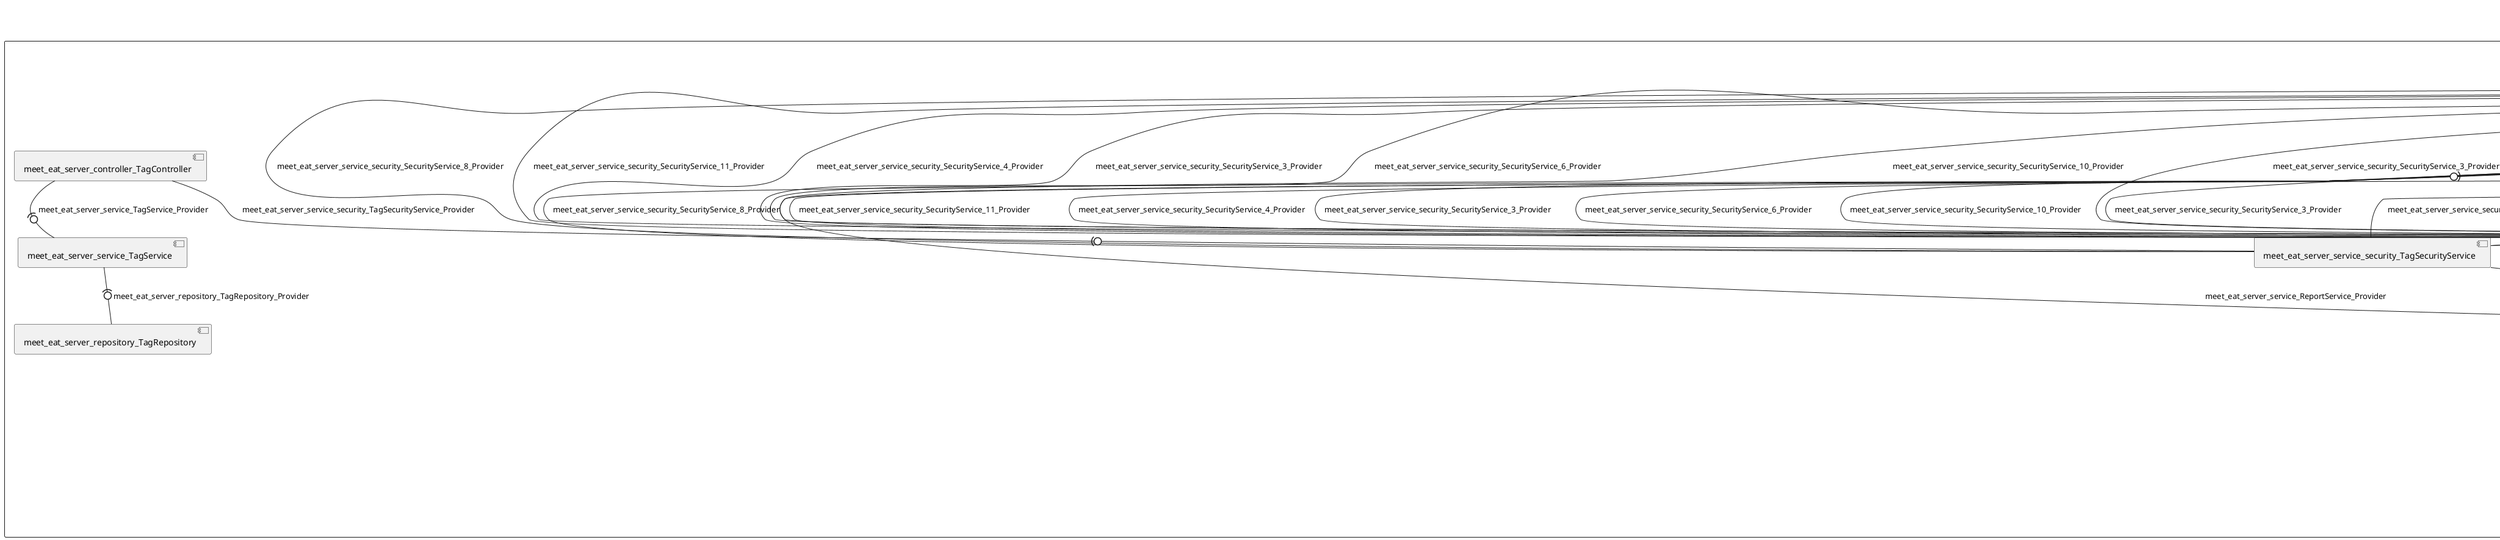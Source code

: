 @startuml
skinparam fixCircleLabelOverlapping true
skinparam componentStyle uml2
rectangle System {
[meet_eat_server_controller_BookmarkController] [[meet-eat-meet-eat-server.repository#_Iw7g6N6xEe-QxJQie9iApw]]
[meet_eat_server_controller_OfferController] [[meet-eat-meet-eat-server.repository#_Iw7g6N6xEe-QxJQie9iApw]]
[meet_eat_server_controller_ParticipationController] [[meet-eat-meet-eat-server.repository#_Iw7g6N6xEe-QxJQie9iApw]]
[meet_eat_server_controller_RatingController] [[meet-eat-meet-eat-server.repository#_Iw7g6N6xEe-QxJQie9iApw]]
[meet_eat_server_controller_ReportController] [[meet-eat-meet-eat-server.repository#_Iw7g6N6xEe-QxJQie9iApw]]
[meet_eat_server_controller_SubscriptionController] [[meet-eat-meet-eat-server.repository#_Iw7g6N6xEe-QxJQie9iApw]]
[meet_eat_server_controller_TagController] [[meet-eat-meet-eat-server.repository#_Iw7g6N6xEe-QxJQie9iApw]]
[meet_eat_server_controller_TokenController] [[meet-eat-meet-eat-server.repository#_Iw7g6N6xEe-QxJQie9iApw]]
[meet_eat_server_controller_UserController] [[meet-eat-meet-eat-server.repository#_Iw7g6N6xEe-QxJQie9iApw]]
[meet_eat_server_repository_BookmarkRepository] [[meet-eat-meet-eat-server.repository#_Iw7g6N6xEe-QxJQie9iApw]]
[meet_eat_server_repository_OfferRepository] [[meet-eat-meet-eat-server.repository#_Iw7g6N6xEe-QxJQie9iApw]]
[meet_eat_server_repository_ParticipationRepository] [[meet-eat-meet-eat-server.repository#_Iw7g6N6xEe-QxJQie9iApw]]
[meet_eat_server_repository_RatingRepository] [[meet-eat-meet-eat-server.repository#_Iw7g6N6xEe-QxJQie9iApw]]
[meet_eat_server_repository_ReportRepository] [[meet-eat-meet-eat-server.repository#_Iw7g6N6xEe-QxJQie9iApw]]
[meet_eat_server_repository_SubscriptionRepository] [[meet-eat-meet-eat-server.repository#_Iw7g6N6xEe-QxJQie9iApw]]
[meet_eat_server_repository_TagRepository] [[meet-eat-meet-eat-server.repository#_Iw7g6N6xEe-QxJQie9iApw]]
[meet_eat_server_repository_TokenRepository] [[meet-eat-meet-eat-server.repository#_Iw7g6N6xEe-QxJQie9iApw]]
[meet_eat_server_repository_UserRepository] [[meet-eat-meet-eat-server.repository#_Iw7g6N6xEe-QxJQie9iApw]]
[meet_eat_server_service_BookmarkService] [[meet-eat-meet-eat-server.repository#_Iw7g6N6xEe-QxJQie9iApw]]
[meet_eat_server_service_EmailService] [[meet-eat-meet-eat-server.repository#_Iw7g6N6xEe-QxJQie9iApw]]
[meet_eat_server_service_JavaMailSender_Provider] [[meet-eat-meet-eat-server.repository#_Iw7g6N6xEe-QxJQie9iApw]]
[meet_eat_server_service_OfferService] [[meet-eat-meet-eat-server.repository#_Iw7g6N6xEe-QxJQie9iApw]]
[meet_eat_server_service_ParticipationService] [[meet-eat-meet-eat-server.repository#_Iw7g6N6xEe-QxJQie9iApw]]
[meet_eat_server_service_RatingService] [[meet-eat-meet-eat-server.repository#_Iw7g6N6xEe-QxJQie9iApw]]
[meet_eat_server_service_ReportService] [[meet-eat-meet-eat-server.repository#_Iw7g6N6xEe-QxJQie9iApw]]
[meet_eat_server_service_SubscriptionService] [[meet-eat-meet-eat-server.repository#_Iw7g6N6xEe-QxJQie9iApw]]
[meet_eat_server_service_TagService] [[meet-eat-meet-eat-server.repository#_Iw7g6N6xEe-QxJQie9iApw]]
[meet_eat_server_service_TokenService] [[meet-eat-meet-eat-server.repository#_Iw7g6N6xEe-QxJQie9iApw]]
[meet_eat_server_service_UserService] [[meet-eat-meet-eat-server.repository#_Iw7g6N6xEe-QxJQie9iApw]]
[meet_eat_server_service_security_BookmarkSecurityService] [[meet-eat-meet-eat-server.repository#_Iw7g6N6xEe-QxJQie9iApw]]
[meet_eat_server_service_security_OfferSecurityService] [[meet-eat-meet-eat-server.repository#_Iw7g6N6xEe-QxJQie9iApw]]
[meet_eat_server_service_security_ParticipationSecurityService] [[meet-eat-meet-eat-server.repository#_Iw7g6N6xEe-QxJQie9iApw]]
[meet_eat_server_service_security_RatingSecurityService] [[meet-eat-meet-eat-server.repository#_Iw7g6N6xEe-QxJQie9iApw]]
[meet_eat_server_service_security_ReportSecurityService] [[meet-eat-meet-eat-server.repository#_Iw7g6N6xEe-QxJQie9iApw]]
[meet_eat_server_service_security_SecurityService_12_Provider] [[meet-eat-meet-eat-server.repository#_Iw7g6N6xEe-QxJQie9iApw]]
[meet_eat_server_service_security_SecurityService_14_Provider] [[meet-eat-meet-eat-server.repository#_Iw7g6N6xEe-QxJQie9iApw]]
[meet_eat_server_service_security_SecurityService_2_Provider] [[meet-eat-meet-eat-server.repository#_Iw7g6N6xEe-QxJQie9iApw]]
[meet_eat_server_service_security_SecurityService_7_Provider] [[meet-eat-meet-eat-server.repository#_Iw7g6N6xEe-QxJQie9iApw]]
[meet_eat_server_service_security_SecurityService_Provider] [[meet-eat-meet-eat-server.repository#_Iw7g6N6xEe-QxJQie9iApw]]
[meet_eat_server_service_security_SubscriptionSecurityService] [[meet-eat-meet-eat-server.repository#_Iw7g6N6xEe-QxJQie9iApw]]
[meet_eat_server_service_security_TagSecurityService] [[meet-eat-meet-eat-server.repository#_Iw7g6N6xEe-QxJQie9iApw]]
[meet_eat_server_service_security_TokenSecurityService] [[meet-eat-meet-eat-server.repository#_Iw7g6N6xEe-QxJQie9iApw]]
[meet_eat_server_service_security_UserSecurityService] [[meet-eat-meet-eat-server.repository#_Iw7g6N6xEe-QxJQie9iApw]]
[meet_eat_server_service_BookmarkService] -(0- [meet_eat_server_repository_BookmarkRepository] : meet_eat_server_repository_BookmarkRepository_Provider
[meet_eat_server_service_OfferService] -(0- [meet_eat_server_repository_OfferRepository] : meet_eat_server_repository_OfferRepository_Provider
[meet_eat_server_service_ParticipationService] -(0- [meet_eat_server_repository_ParticipationRepository] : meet_eat_server_repository_ParticipationRepository_Provider
[meet_eat_server_service_RatingService] -(0- [meet_eat_server_repository_RatingRepository] : meet_eat_server_repository_RatingRepository_Provider
[meet_eat_server_service_ReportService] -(0- [meet_eat_server_repository_ReportRepository] : meet_eat_server_repository_ReportRepository_Provider
[meet_eat_server_service_SubscriptionService] -(0- [meet_eat_server_repository_SubscriptionRepository] : meet_eat_server_repository_SubscriptionRepository_Provider
[meet_eat_server_service_TagService] -(0- [meet_eat_server_repository_TagRepository] : meet_eat_server_repository_TagRepository_Provider
[meet_eat_server_service_TokenService] -(0- [meet_eat_server_repository_TokenRepository] : meet_eat_server_repository_TokenRepository_Provider
[meet_eat_server_service_UserService] -(0- [meet_eat_server_repository_UserRepository] : meet_eat_server_repository_UserRepository_Provider
[meet_eat_server_controller_BookmarkController] -(0- [meet_eat_server_service_BookmarkService] : meet_eat_server_service_BookmarkService_Provider
[meet_eat_server_service_OfferService] -(0- [meet_eat_server_service_BookmarkService] : meet_eat_server_service_BookmarkService_Provider
[meet_eat_server_service_UserService] -(0- [meet_eat_server_service_BookmarkService] : meet_eat_server_service_BookmarkService_Provider
[meet_eat_server_service_UserService] -(0- [meet_eat_server_service_EmailService] : meet_eat_server_service_EmailService_Provider
[meet_eat_server_service_EmailService] -(0- [meet_eat_server_service_JavaMailSender_Provider] : meet_eat_server_service_JavaMailSender_Provider
[meet_eat_server_service_ParticipationService] -(0- [meet_eat_server_service_OfferService] : meet_eat_server_service_OfferService_Provider
[meet_eat_server_controller_OfferController] -(0- [meet_eat_server_service_OfferService] : meet_eat_server_service_OfferService_Provider
[meet_eat_server_service_UserService] -(0- [meet_eat_server_service_OfferService] : meet_eat_server_service_OfferService_Provider
[meet_eat_server_controller_ParticipationController] -(0- [meet_eat_server_service_ParticipationService] : meet_eat_server_service_ParticipationService_Provider
[meet_eat_server_service_OfferService] -(0- [meet_eat_server_service_ParticipationService] : meet_eat_server_service_ParticipationService_Provider
[meet_eat_server_service_UserService] -(0- [meet_eat_server_service_ParticipationService] : meet_eat_server_service_ParticipationService_Provider
[meet_eat_server_service_OfferService] -(0- [meet_eat_server_service_RatingService] : meet_eat_server_service_RatingService_Provider
[meet_eat_server_controller_RatingController] -(0- [meet_eat_server_service_RatingService] : meet_eat_server_service_RatingService_Provider
[meet_eat_server_service_UserService] -(0- [meet_eat_server_service_RatingService] : meet_eat_server_service_RatingService_Provider
[meet_eat_server_controller_ReportController] -(0- [meet_eat_server_service_ReportService] : meet_eat_server_service_ReportService_Provider
[meet_eat_server_service_UserService] -(0- [meet_eat_server_service_ReportService] : meet_eat_server_service_ReportService_Provider
[meet_eat_server_service_OfferService] -(0- [meet_eat_server_service_ReportService] : meet_eat_server_service_ReportService_Provider
[meet_eat_server_service_OfferService] -(0- [meet_eat_server_service_SubscriptionService] : meet_eat_server_service_SubscriptionService_Provider
[meet_eat_server_controller_SubscriptionController] -(0- [meet_eat_server_service_SubscriptionService] : meet_eat_server_service_SubscriptionService_Provider
[meet_eat_server_service_UserService] -(0- [meet_eat_server_service_SubscriptionService] : meet_eat_server_service_SubscriptionService_Provider
[meet_eat_server_controller_TagController] -(0- [meet_eat_server_service_TagService] : meet_eat_server_service_TagService_Provider
[meet_eat_server_service_security_BookmarkSecurityService] -(0- [meet_eat_server_service_TokenService] : meet_eat_server_service_TokenService_Provider
[meet_eat_server_service_security_TokenSecurityService] -(0- [meet_eat_server_service_TokenService] : meet_eat_server_service_TokenService_Provider
[meet_eat_server_service_security_OfferSecurityService] -(0- [meet_eat_server_service_TokenService] : meet_eat_server_service_TokenService_Provider
[meet_eat_server_service_security_ReportSecurityService] -(0- [meet_eat_server_service_TokenService] : meet_eat_server_service_TokenService_Provider
[meet_eat_server_service_security_RatingSecurityService] -(0- [meet_eat_server_service_TokenService] : meet_eat_server_service_TokenService_Provider
[meet_eat_server_controller_TokenController] -(0- [meet_eat_server_service_TokenService] : meet_eat_server_service_TokenService_Provider
[meet_eat_server_service_security_UserSecurityService] -(0- [meet_eat_server_service_TokenService] : meet_eat_server_service_TokenService_Provider
[meet_eat_server_service_security_ParticipationSecurityService] -(0- [meet_eat_server_service_TokenService] : meet_eat_server_service_TokenService_Provider
[meet_eat_server_service_security_SubscriptionSecurityService] -(0- [meet_eat_server_service_TokenService] : meet_eat_server_service_TokenService_Provider
[meet_eat_server_service_security_TagSecurityService] -(0- [meet_eat_server_service_TokenService] : meet_eat_server_service_TokenService_Provider
[meet_eat_server_service_UserService] -(0- [meet_eat_server_service_TokenService] : meet_eat_server_service_TokenService_Provider
[meet_eat_server_service_OfferService] -(0- [meet_eat_server_service_UserService] : meet_eat_server_service_UserService_Provider
[meet_eat_server_service_SubscriptionService] -(0- [meet_eat_server_service_UserService] : meet_eat_server_service_UserService_Provider
[meet_eat_server_controller_UserController] -(0- [meet_eat_server_service_UserService] : meet_eat_server_service_UserService_Provider
[meet_eat_server_service_RatingService] -(0- [meet_eat_server_service_UserService] : meet_eat_server_service_UserService_Provider
[meet_eat_server_service_BookmarkService] -(0- [meet_eat_server_service_UserService] : meet_eat_server_service_UserService_Provider
[meet_eat_server_service_TokenService] -(0- [meet_eat_server_service_UserService] : meet_eat_server_service_UserService_Provider
[meet_eat_server_controller_OfferController] -(0- [meet_eat_server_service_security_OfferSecurityService] : meet_eat_server_service_security_OfferSecurityService_Provider
[meet_eat_server_controller_SubscriptionController] -(0- [meet_eat_server_service_security_ParticipationSecurityService] : meet_eat_server_service_security_SecurityService_10_Provider
[meet_eat_server_controller_RatingController] -(0- [meet_eat_server_service_security_ParticipationSecurityService] : meet_eat_server_service_security_SecurityService_10_Provider
[meet_eat_server_controller_ReportController] -(0- [meet_eat_server_service_security_ParticipationSecurityService] : meet_eat_server_service_security_SecurityService_10_Provider
[meet_eat_server_controller_BookmarkController] -(0- [meet_eat_server_service_security_ParticipationSecurityService] : meet_eat_server_service_security_SecurityService_10_Provider
[meet_eat_server_controller_ParticipationController] -(0- [meet_eat_server_service_security_ParticipationSecurityService] : meet_eat_server_service_security_SecurityService_10_Provider
[meet_eat_server_controller_RatingController] -(0- [meet_eat_server_service_security_BookmarkSecurityService] : meet_eat_server_service_security_SecurityService_11_Provider
[meet_eat_server_controller_ReportController] -(0- [meet_eat_server_service_security_BookmarkSecurityService] : meet_eat_server_service_security_SecurityService_11_Provider
[meet_eat_server_controller_ParticipationController] -(0- [meet_eat_server_service_security_BookmarkSecurityService] : meet_eat_server_service_security_SecurityService_11_Provider
[meet_eat_server_controller_BookmarkController] -(0- [meet_eat_server_service_security_BookmarkSecurityService] : meet_eat_server_service_security_SecurityService_11_Provider
[meet_eat_server_controller_SubscriptionController] -(0- [meet_eat_server_service_security_BookmarkSecurityService] : meet_eat_server_service_security_SecurityService_11_Provider
[meet_eat_server_controller_SubscriptionController] -(0- [meet_eat_server_service_security_SecurityService_12_Provider] : meet_eat_server_service_security_SecurityService_12_Provider
[meet_eat_server_controller_ReportController] -(0- [meet_eat_server_service_security_SecurityService_12_Provider] : meet_eat_server_service_security_SecurityService_12_Provider
[meet_eat_server_controller_RatingController] -(0- [meet_eat_server_service_security_SecurityService_12_Provider] : meet_eat_server_service_security_SecurityService_12_Provider
[meet_eat_server_controller_BookmarkController] -(0- [meet_eat_server_service_security_SecurityService_12_Provider] : meet_eat_server_service_security_SecurityService_12_Provider
[meet_eat_server_controller_ParticipationController] -(0- [meet_eat_server_service_security_SecurityService_12_Provider] : meet_eat_server_service_security_SecurityService_12_Provider
[meet_eat_server_controller_SubscriptionController] -(0- [meet_eat_server_service_security_TokenSecurityService] : meet_eat_server_service_security_SecurityService_13_Provider
[meet_eat_server_controller_ReportController] -(0- [meet_eat_server_service_security_TokenSecurityService] : meet_eat_server_service_security_SecurityService_13_Provider
[meet_eat_server_controller_RatingController] -(0- [meet_eat_server_service_security_TokenSecurityService] : meet_eat_server_service_security_SecurityService_13_Provider
[meet_eat_server_controller_BookmarkController] -(0- [meet_eat_server_service_security_TokenSecurityService] : meet_eat_server_service_security_SecurityService_13_Provider
[meet_eat_server_controller_ParticipationController] -(0- [meet_eat_server_service_security_TokenSecurityService] : meet_eat_server_service_security_SecurityService_13_Provider
[meet_eat_server_controller_RatingController] -(0- [meet_eat_server_service_security_SecurityService_14_Provider] : meet_eat_server_service_security_SecurityService_14_Provider
[meet_eat_server_controller_ReportController] -(0- [meet_eat_server_service_security_SecurityService_14_Provider] : meet_eat_server_service_security_SecurityService_14_Provider
[meet_eat_server_controller_SubscriptionController] -(0- [meet_eat_server_service_security_SecurityService_14_Provider] : meet_eat_server_service_security_SecurityService_14_Provider
[meet_eat_server_controller_BookmarkController] -(0- [meet_eat_server_service_security_SecurityService_14_Provider] : meet_eat_server_service_security_SecurityService_14_Provider
[meet_eat_server_controller_ParticipationController] -(0- [meet_eat_server_service_security_SecurityService_14_Provider] : meet_eat_server_service_security_SecurityService_14_Provider
[meet_eat_server_controller_SubscriptionController] -(0- [meet_eat_server_service_security_SecurityService_2_Provider] : meet_eat_server_service_security_SecurityService_2_Provider
[meet_eat_server_controller_ReportController] -(0- [meet_eat_server_service_security_SecurityService_2_Provider] : meet_eat_server_service_security_SecurityService_2_Provider
[meet_eat_server_controller_BookmarkController] -(0- [meet_eat_server_service_security_SecurityService_2_Provider] : meet_eat_server_service_security_SecurityService_2_Provider
[meet_eat_server_controller_RatingController] -(0- [meet_eat_server_service_security_SecurityService_2_Provider] : meet_eat_server_service_security_SecurityService_2_Provider
[meet_eat_server_controller_ParticipationController] -(0- [meet_eat_server_service_security_SecurityService_2_Provider] : meet_eat_server_service_security_SecurityService_2_Provider
[meet_eat_server_controller_ParticipationController] -(0- [meet_eat_server_service_security_ReportSecurityService] : meet_eat_server_service_security_SecurityService_3_Provider
[meet_eat_server_controller_BookmarkController] -(0- [meet_eat_server_service_security_SubscriptionSecurityService] : meet_eat_server_service_security_SecurityService_3_Provider
[meet_eat_server_controller_RatingController] -(0- [meet_eat_server_service_security_SubscriptionSecurityService] : meet_eat_server_service_security_SecurityService_3_Provider
[meet_eat_server_controller_ParticipationController] -(0- [meet_eat_server_service_security_SubscriptionSecurityService] : meet_eat_server_service_security_SecurityService_3_Provider
[meet_eat_server_controller_ReportController] -(0- [meet_eat_server_service_security_SubscriptionSecurityService] : meet_eat_server_service_security_SecurityService_3_Provider
[meet_eat_server_controller_SubscriptionController] -(0- [meet_eat_server_service_security_ReportSecurityService] : meet_eat_server_service_security_SecurityService_3_Provider
[meet_eat_server_controller_RatingController] -(0- [meet_eat_server_service_security_ReportSecurityService] : meet_eat_server_service_security_SecurityService_3_Provider
[meet_eat_server_controller_BookmarkController] -(0- [meet_eat_server_service_security_ReportSecurityService] : meet_eat_server_service_security_SecurityService_3_Provider
[meet_eat_server_controller_ReportController] -(0- [meet_eat_server_service_security_ReportSecurityService] : meet_eat_server_service_security_SecurityService_3_Provider
[meet_eat_server_controller_SubscriptionController] -(0- [meet_eat_server_service_security_SubscriptionSecurityService] : meet_eat_server_service_security_SecurityService_3_Provider
[meet_eat_server_controller_SubscriptionController] -(0- [meet_eat_server_service_security_SubscriptionSecurityService] : meet_eat_server_service_security_SecurityService_4_Provider
[meet_eat_server_controller_ReportController] -(0- [meet_eat_server_service_security_SubscriptionSecurityService] : meet_eat_server_service_security_SecurityService_4_Provider
[meet_eat_server_controller_RatingController] -(0- [meet_eat_server_service_security_SubscriptionSecurityService] : meet_eat_server_service_security_SecurityService_4_Provider
[meet_eat_server_controller_BookmarkController] -(0- [meet_eat_server_service_security_SubscriptionSecurityService] : meet_eat_server_service_security_SecurityService_4_Provider
[meet_eat_server_controller_ParticipationController] -(0- [meet_eat_server_service_security_SubscriptionSecurityService] : meet_eat_server_service_security_SecurityService_4_Provider
[meet_eat_server_controller_RatingController] -(0- [meet_eat_server_service_security_OfferSecurityService] : meet_eat_server_service_security_SecurityService_5_Provider
[meet_eat_server_controller_ReportController] -(0- [meet_eat_server_service_security_OfferSecurityService] : meet_eat_server_service_security_SecurityService_5_Provider
[meet_eat_server_controller_SubscriptionController] -(0- [meet_eat_server_service_security_OfferSecurityService] : meet_eat_server_service_security_SecurityService_5_Provider
[meet_eat_server_controller_ParticipationController] -(0- [meet_eat_server_service_security_OfferSecurityService] : meet_eat_server_service_security_SecurityService_5_Provider
[meet_eat_server_controller_BookmarkController] -(0- [meet_eat_server_service_security_OfferSecurityService] : meet_eat_server_service_security_SecurityService_5_Provider
[meet_eat_server_controller_SubscriptionController] -(0- [meet_eat_server_service_security_RatingSecurityService] : meet_eat_server_service_security_SecurityService_6_Provider
[meet_eat_server_controller_BookmarkController] -(0- [meet_eat_server_service_security_RatingSecurityService] : meet_eat_server_service_security_SecurityService_6_Provider
[meet_eat_server_controller_ParticipationController] -(0- [meet_eat_server_service_security_RatingSecurityService] : meet_eat_server_service_security_SecurityService_6_Provider
[meet_eat_server_controller_ReportController] -(0- [meet_eat_server_service_security_RatingSecurityService] : meet_eat_server_service_security_SecurityService_6_Provider
[meet_eat_server_controller_RatingController] -(0- [meet_eat_server_service_security_RatingSecurityService] : meet_eat_server_service_security_SecurityService_6_Provider
[meet_eat_server_controller_ReportController] -(0- [meet_eat_server_service_security_SecurityService_7_Provider] : meet_eat_server_service_security_SecurityService_7_Provider
[meet_eat_server_controller_RatingController] -(0- [meet_eat_server_service_security_SecurityService_7_Provider] : meet_eat_server_service_security_SecurityService_7_Provider
[meet_eat_server_controller_SubscriptionController] -(0- [meet_eat_server_service_security_SecurityService_7_Provider] : meet_eat_server_service_security_SecurityService_7_Provider
[meet_eat_server_controller_BookmarkController] -(0- [meet_eat_server_service_security_SecurityService_7_Provider] : meet_eat_server_service_security_SecurityService_7_Provider
[meet_eat_server_controller_ParticipationController] -(0- [meet_eat_server_service_security_SecurityService_7_Provider] : meet_eat_server_service_security_SecurityService_7_Provider
[meet_eat_server_controller_RatingController] -(0- [meet_eat_server_service_security_TagSecurityService] : meet_eat_server_service_security_SecurityService_8_Provider
[meet_eat_server_controller_ReportController] -(0- [meet_eat_server_service_security_TagSecurityService] : meet_eat_server_service_security_SecurityService_8_Provider
[meet_eat_server_controller_BookmarkController] -(0- [meet_eat_server_service_security_TagSecurityService] : meet_eat_server_service_security_SecurityService_8_Provider
[meet_eat_server_controller_ParticipationController] -(0- [meet_eat_server_service_security_TagSecurityService] : meet_eat_server_service_security_SecurityService_8_Provider
[meet_eat_server_controller_SubscriptionController] -(0- [meet_eat_server_service_security_TagSecurityService] : meet_eat_server_service_security_SecurityService_8_Provider
[meet_eat_server_controller_ParticipationController] -(0- [meet_eat_server_service_security_UserSecurityService] : meet_eat_server_service_security_SecurityService_9_Provider
[meet_eat_server_controller_ReportController] -(0- [meet_eat_server_service_security_UserSecurityService] : meet_eat_server_service_security_SecurityService_9_Provider
[meet_eat_server_controller_RatingController] -(0- [meet_eat_server_service_security_UserSecurityService] : meet_eat_server_service_security_SecurityService_9_Provider
[meet_eat_server_controller_BookmarkController] -(0- [meet_eat_server_service_security_UserSecurityService] : meet_eat_server_service_security_SecurityService_9_Provider
[meet_eat_server_controller_SubscriptionController] -(0- [meet_eat_server_service_security_UserSecurityService] : meet_eat_server_service_security_SecurityService_9_Provider
[meet_eat_server_controller_SubscriptionController] -(0- [meet_eat_server_service_security_SecurityService_Provider] : meet_eat_server_service_security_SecurityService_Provider
[meet_eat_server_controller_ReportController] -(0- [meet_eat_server_service_security_SecurityService_Provider] : meet_eat_server_service_security_SecurityService_Provider
[meet_eat_server_controller_BookmarkController] -(0- [meet_eat_server_service_security_SecurityService_Provider] : meet_eat_server_service_security_SecurityService_Provider
[meet_eat_server_controller_RatingController] -(0- [meet_eat_server_service_security_SecurityService_Provider] : meet_eat_server_service_security_SecurityService_Provider
[meet_eat_server_controller_ParticipationController] -(0- [meet_eat_server_service_security_SecurityService_Provider] : meet_eat_server_service_security_SecurityService_Provider
[meet_eat_server_controller_TagController] -(0- [meet_eat_server_service_security_TagSecurityService] : meet_eat_server_service_security_TagSecurityService_Provider
[meet_eat_server_controller_TokenController] -(0- [meet_eat_server_service_security_TokenSecurityService] : meet_eat_server_service_security_TokenSecurityService_Provider
[meet_eat_server_controller_UserController] -(0- [meet_eat_server_service_security_UserSecurityService] : meet_eat_server_service_security_UserSecurityService_Provider
}

@enduml
